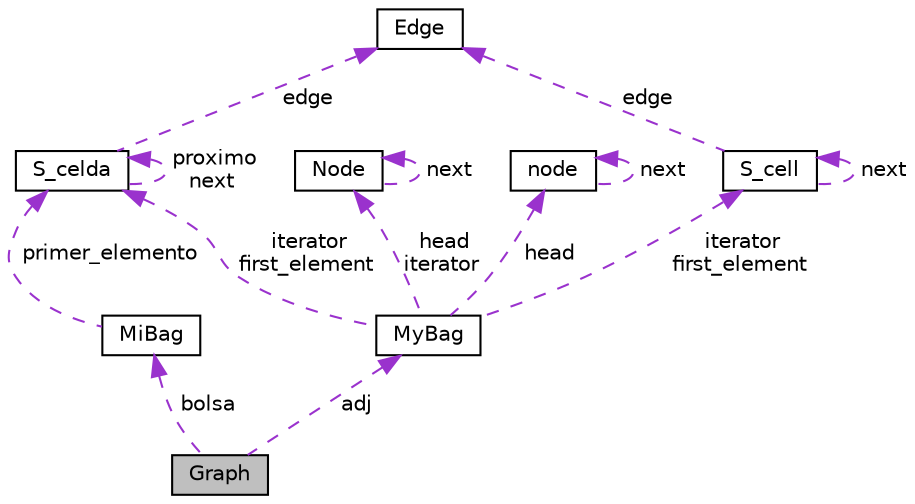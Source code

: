 digraph "Graph"
{
  edge [fontname="Helvetica",fontsize="10",labelfontname="Helvetica",labelfontsize="10"];
  node [fontname="Helvetica",fontsize="10",shape=record];
  Node1 [label="Graph",height=0.2,width=0.4,color="black", fillcolor="grey75", style="filled" fontcolor="black"];
  Node2 -> Node1 [dir="back",color="darkorchid3",fontsize="10",style="dashed",label=" bolsa" ,fontname="Helvetica"];
  Node2 [label="MiBag",height=0.2,width=0.4,color="black", fillcolor="white", style="filled",URL="$classMiBag.html"];
  Node3 -> Node2 [dir="back",color="darkorchid3",fontsize="10",style="dashed",label=" primer_elemento" ,fontname="Helvetica"];
  Node3 [label="S_celda",height=0.2,width=0.4,color="black", fillcolor="white", style="filled",URL="$structS__celda.html"];
  Node3 -> Node3 [dir="back",color="darkorchid3",fontsize="10",style="dashed",label=" proximo\nnext" ,fontname="Helvetica"];
  Node4 -> Node3 [dir="back",color="darkorchid3",fontsize="10",style="dashed",label=" edge" ,fontname="Helvetica"];
  Node4 [label="Edge",height=0.2,width=0.4,color="black", fillcolor="white", style="filled",URL="$classEdge.html",tooltip="Edge class representation. "];
  Node5 -> Node1 [dir="back",color="darkorchid3",fontsize="10",style="dashed",label=" adj" ,fontname="Helvetica"];
  Node5 [label="MyBag",height=0.2,width=0.4,color="black", fillcolor="white", style="filled",URL="$classMyBag.html",tooltip="Bag implementtion with linked lists to store Edge objects. "];
  Node6 -> Node5 [dir="back",color="darkorchid3",fontsize="10",style="dashed",label=" head\niterator" ,fontname="Helvetica"];
  Node6 [label="Node",height=0.2,width=0.4,color="black", fillcolor="white", style="filled",URL="$classNode.html"];
  Node6 -> Node6 [dir="back",color="darkorchid3",fontsize="10",style="dashed",label=" next" ,fontname="Helvetica"];
  Node7 -> Node5 [dir="back",color="darkorchid3",fontsize="10",style="dashed",label=" head" ,fontname="Helvetica"];
  Node7 [label="node",height=0.2,width=0.4,color="black", fillcolor="white", style="filled",URL="$structnode.html"];
  Node7 -> Node7 [dir="back",color="darkorchid3",fontsize="10",style="dashed",label=" next" ,fontname="Helvetica"];
  Node3 -> Node5 [dir="back",color="darkorchid3",fontsize="10",style="dashed",label=" iterator\nfirst_element" ,fontname="Helvetica"];
  Node8 -> Node5 [dir="back",color="darkorchid3",fontsize="10",style="dashed",label=" iterator\nfirst_element" ,fontname="Helvetica"];
  Node8 [label="S_cell",height=0.2,width=0.4,color="black", fillcolor="white", style="filled",URL="$structS__cell.html",tooltip="Linked list struct. "];
  Node4 -> Node8 [dir="back",color="darkorchid3",fontsize="10",style="dashed",label=" edge" ,fontname="Helvetica"];
  Node8 -> Node8 [dir="back",color="darkorchid3",fontsize="10",style="dashed",label=" next" ,fontname="Helvetica"];
}

